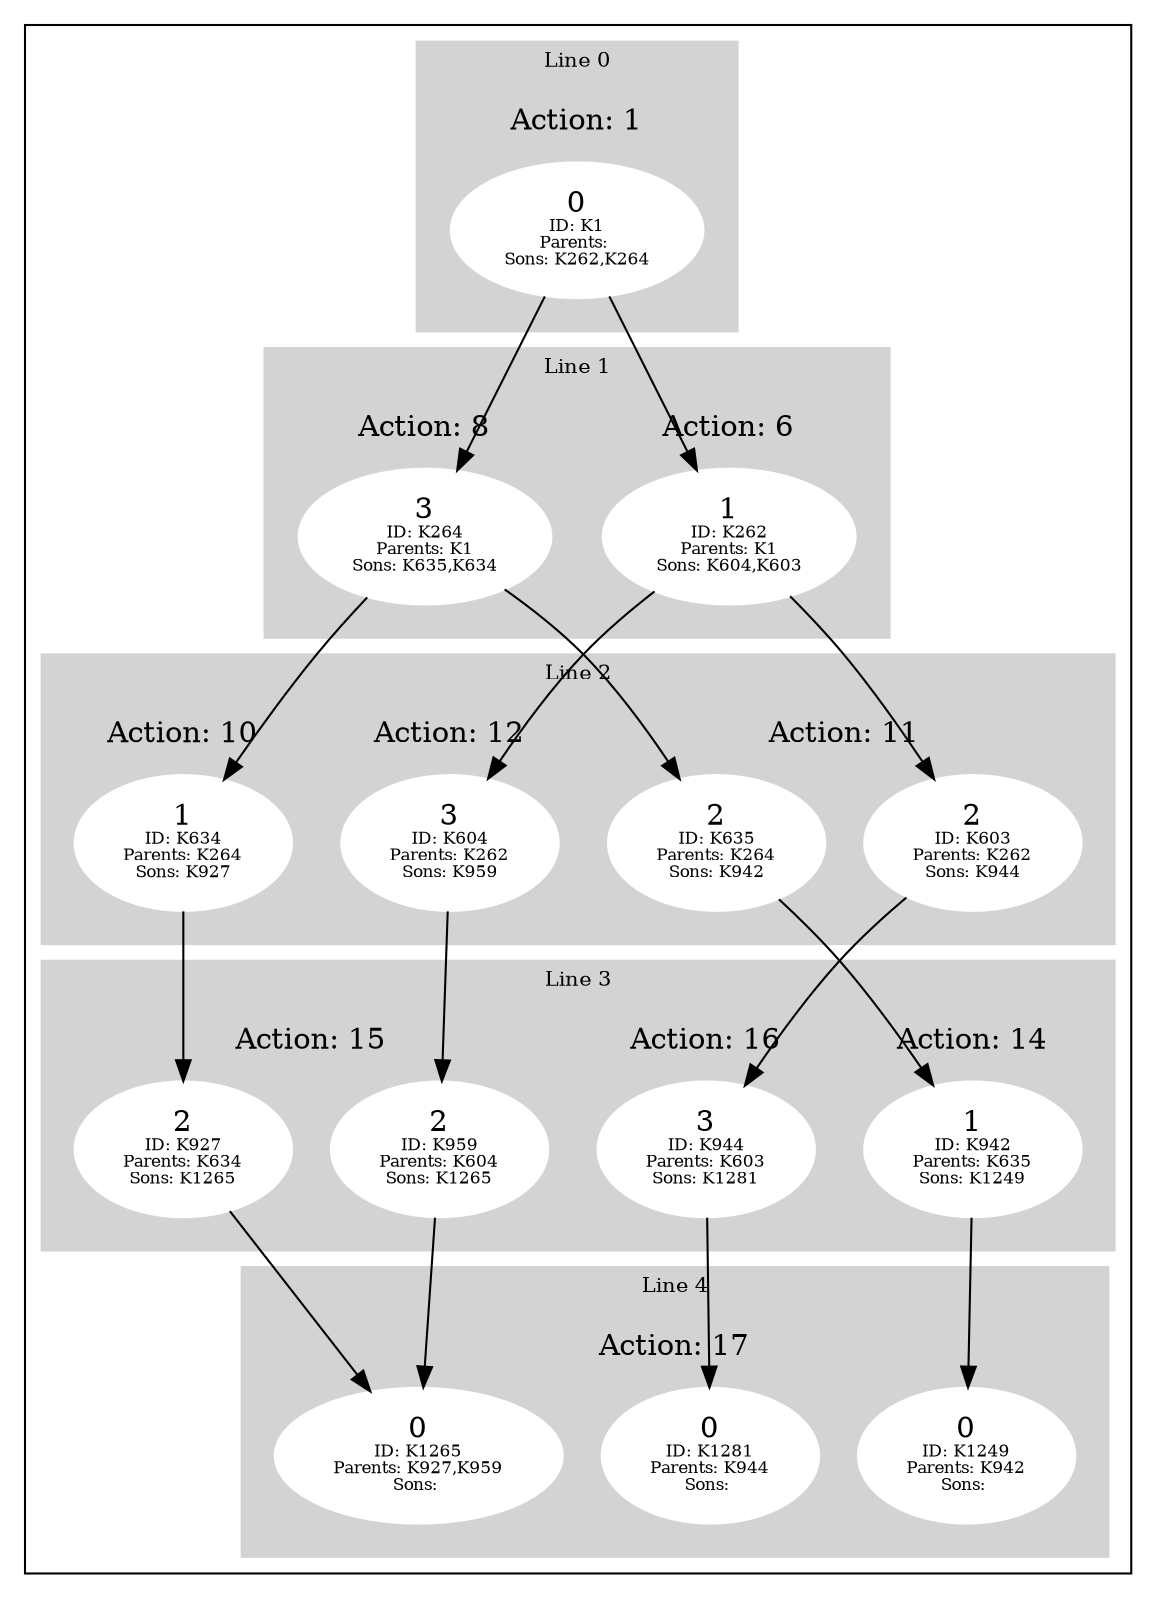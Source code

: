 digraph G {
subgraph cluster_info {
        subgraph cluster_0 {
        style=filled;
        color=lightgrey;
        node [style=filled,color=white];
        subgraph cluster_act_1 {
label = "Action: 1"step_K1 [  label=<0<BR /><FONT POINT-SIZE="8">ID: K1</FONT><BR /><FONT POINT-SIZE="8">Parents: </FONT><BR /><FONT POINT-SIZE="8">Sons: K262,K264</FONT>>]
}

        fontsize="10"
        label = "Line 0";
        }

        subgraph cluster_4 {
        style=filled;
        color=lightgrey;
        node [style=filled,color=white];
        subgraph cluster_act_17 {
label = "Action: 17"step_K1265 [  label=<0<BR /><FONT POINT-SIZE="8">ID: K1265</FONT><BR /><FONT POINT-SIZE="8">Parents: K927,K959</FONT><BR /><FONT POINT-SIZE="8">Sons: </FONT>>]
step_K1249 [  label=<0<BR /><FONT POINT-SIZE="8">ID: K1249</FONT><BR /><FONT POINT-SIZE="8">Parents: K942</FONT><BR /><FONT POINT-SIZE="8">Sons: </FONT>>]
step_K1281 [  label=<0<BR /><FONT POINT-SIZE="8">ID: K1281</FONT><BR /><FONT POINT-SIZE="8">Parents: K944</FONT><BR /><FONT POINT-SIZE="8">Sons: </FONT>>]
}
subgraph cluster_act_17 {
label = "Action: 17"step_K1265 [  label=<0<BR /><FONT POINT-SIZE="8">ID: K1265</FONT><BR /><FONT POINT-SIZE="8">Parents: K927,K959</FONT><BR /><FONT POINT-SIZE="8">Sons: </FONT>>]
step_K1249 [  label=<0<BR /><FONT POINT-SIZE="8">ID: K1249</FONT><BR /><FONT POINT-SIZE="8">Parents: K942</FONT><BR /><FONT POINT-SIZE="8">Sons: </FONT>>]
step_K1281 [  label=<0<BR /><FONT POINT-SIZE="8">ID: K1281</FONT><BR /><FONT POINT-SIZE="8">Parents: K944</FONT><BR /><FONT POINT-SIZE="8">Sons: </FONT>>]
}
subgraph cluster_act_17 {
label = "Action: 17"step_K1265 [  label=<0<BR /><FONT POINT-SIZE="8">ID: K1265</FONT><BR /><FONT POINT-SIZE="8">Parents: K927,K959</FONT><BR /><FONT POINT-SIZE="8">Sons: </FONT>>]
step_K1249 [  label=<0<BR /><FONT POINT-SIZE="8">ID: K1249</FONT><BR /><FONT POINT-SIZE="8">Parents: K942</FONT><BR /><FONT POINT-SIZE="8">Sons: </FONT>>]
step_K1281 [  label=<0<BR /><FONT POINT-SIZE="8">ID: K1281</FONT><BR /><FONT POINT-SIZE="8">Parents: K944</FONT><BR /><FONT POINT-SIZE="8">Sons: </FONT>>]
}

        fontsize="10"
        label = "Line 4";
        }

        subgraph cluster_2 {
        style=filled;
        color=lightgrey;
        node [style=filled,color=white];
        subgraph cluster_act_11 {
label = "Action: 11"step_K635 [  label=<2<BR /><FONT POINT-SIZE="8">ID: K635</FONT><BR /><FONT POINT-SIZE="8">Parents: K264</FONT><BR /><FONT POINT-SIZE="8">Sons: K942</FONT>>]
step_K603 [  label=<2<BR /><FONT POINT-SIZE="8">ID: K603</FONT><BR /><FONT POINT-SIZE="8">Parents: K262</FONT><BR /><FONT POINT-SIZE="8">Sons: K944</FONT>>]
}
subgraph cluster_act_12 {
label = "Action: 12"step_K604 [  label=<3<BR /><FONT POINT-SIZE="8">ID: K604</FONT><BR /><FONT POINT-SIZE="8">Parents: K262</FONT><BR /><FONT POINT-SIZE="8">Sons: K959</FONT>>]
}
subgraph cluster_act_10 {
label = "Action: 10"step_K634 [  label=<1<BR /><FONT POINT-SIZE="8">ID: K634</FONT><BR /><FONT POINT-SIZE="8">Parents: K264</FONT><BR /><FONT POINT-SIZE="8">Sons: K927</FONT>>]
}
subgraph cluster_act_11 {
label = "Action: 11"step_K635 [  label=<2<BR /><FONT POINT-SIZE="8">ID: K635</FONT><BR /><FONT POINT-SIZE="8">Parents: K264</FONT><BR /><FONT POINT-SIZE="8">Sons: K942</FONT>>]
step_K603 [  label=<2<BR /><FONT POINT-SIZE="8">ID: K603</FONT><BR /><FONT POINT-SIZE="8">Parents: K262</FONT><BR /><FONT POINT-SIZE="8">Sons: K944</FONT>>]
}

        fontsize="10"
        label = "Line 2";
        }

        subgraph cluster_3 {
        style=filled;
        color=lightgrey;
        node [style=filled,color=white];
        subgraph cluster_act_15 {
label = "Action: 15"step_K927 [  label=<2<BR /><FONT POINT-SIZE="8">ID: K927</FONT><BR /><FONT POINT-SIZE="8">Parents: K634</FONT><BR /><FONT POINT-SIZE="8">Sons: K1265</FONT>>]
step_K959 [  label=<2<BR /><FONT POINT-SIZE="8">ID: K959</FONT><BR /><FONT POINT-SIZE="8">Parents: K604</FONT><BR /><FONT POINT-SIZE="8">Sons: K1265</FONT>>]
}
subgraph cluster_act_15 {
label = "Action: 15"step_K927 [  label=<2<BR /><FONT POINT-SIZE="8">ID: K927</FONT><BR /><FONT POINT-SIZE="8">Parents: K634</FONT><BR /><FONT POINT-SIZE="8">Sons: K1265</FONT>>]
step_K959 [  label=<2<BR /><FONT POINT-SIZE="8">ID: K959</FONT><BR /><FONT POINT-SIZE="8">Parents: K604</FONT><BR /><FONT POINT-SIZE="8">Sons: K1265</FONT>>]
}
subgraph cluster_act_14 {
label = "Action: 14"step_K942 [  label=<1<BR /><FONT POINT-SIZE="8">ID: K942</FONT><BR /><FONT POINT-SIZE="8">Parents: K635</FONT><BR /><FONT POINT-SIZE="8">Sons: K1249</FONT>>]
}
subgraph cluster_act_16 {
label = "Action: 16"step_K944 [  label=<3<BR /><FONT POINT-SIZE="8">ID: K944</FONT><BR /><FONT POINT-SIZE="8">Parents: K603</FONT><BR /><FONT POINT-SIZE="8">Sons: K1281</FONT>>]
}

        fontsize="10"
        label = "Line 3";
        }

        subgraph cluster_1 {
        style=filled;
        color=lightgrey;
        node [style=filled,color=white];
        subgraph cluster_act_6 {
label = "Action: 6"step_K262 [  label=<1<BR /><FONT POINT-SIZE="8">ID: K262</FONT><BR /><FONT POINT-SIZE="8">Parents: K1</FONT><BR /><FONT POINT-SIZE="8">Sons: K604,K603</FONT>>]
}
subgraph cluster_act_8 {
label = "Action: 8"step_K264 [  label=<3<BR /><FONT POINT-SIZE="8">ID: K264</FONT><BR /><FONT POINT-SIZE="8">Parents: K1</FONT><BR /><FONT POINT-SIZE="8">Sons: K635,K634</FONT>>]
}

        fontsize="10"
        label = "Line 1";
        }
step_K264 -> step_K635; 
step_K1 -> step_K262; 
step_K942 -> step_K1249; 
step_K635 -> step_K942; 
step_K1 -> step_K264; 
step_K264 -> step_K634; 
step_K927 -> step_K1265; 
step_K634 -> step_K927; 
step_K262 -> step_K604; 
step_K959 -> step_K1265; 
step_K944 -> step_K1281; 
step_K262 -> step_K603; 
step_K604 -> step_K959; 
step_K603 -> step_K944; 
}}